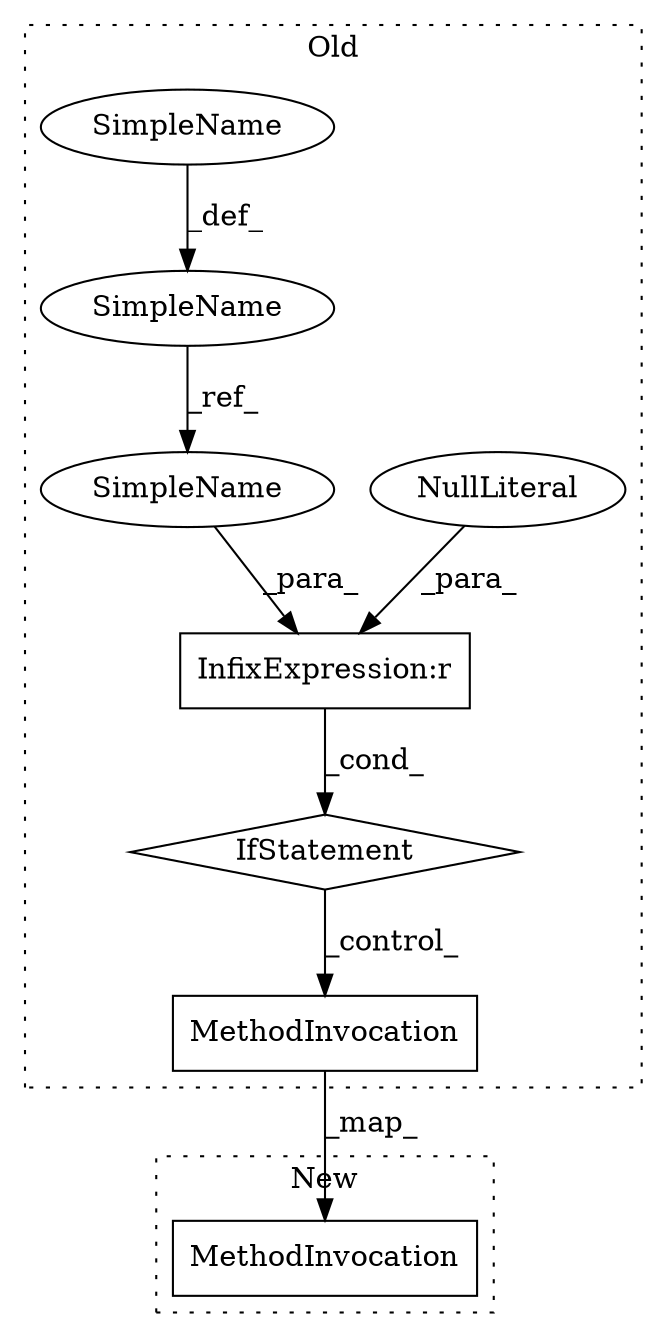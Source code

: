 digraph G {
subgraph cluster0 {
1 [label="IfStatement" a="25" s="96988" l="13" shape="diamond"];
3 [label="MethodInvocation" a="32" s="97017,97056" l="7,1" shape="box"];
4 [label="NullLiteral" a="33" s="96983" l="4" shape="ellipse"];
5 [label="SimpleName" a="42" s="96949" l="8" shape="ellipse"];
6 [label="SimpleName" a="42" s="96973" l="6" shape="ellipse"];
7 [label="SimpleName" a="42" s="96940" l="6" shape="ellipse"];
8 [label="InfixExpression:r" a="27" s="96979" l="4" shape="box"];
label = "Old";
style="dotted";
}
subgraph cluster1 {
2 [label="MethodInvocation" a="32" s="98046,98085" l="7,1" shape="box"];
label = "New";
style="dotted";
}
1 -> 3 [label="_control_"];
3 -> 2 [label="_map_"];
4 -> 8 [label="_para_"];
5 -> 7 [label="_def_"];
6 -> 8 [label="_para_"];
7 -> 6 [label="_ref_"];
8 -> 1 [label="_cond_"];
}